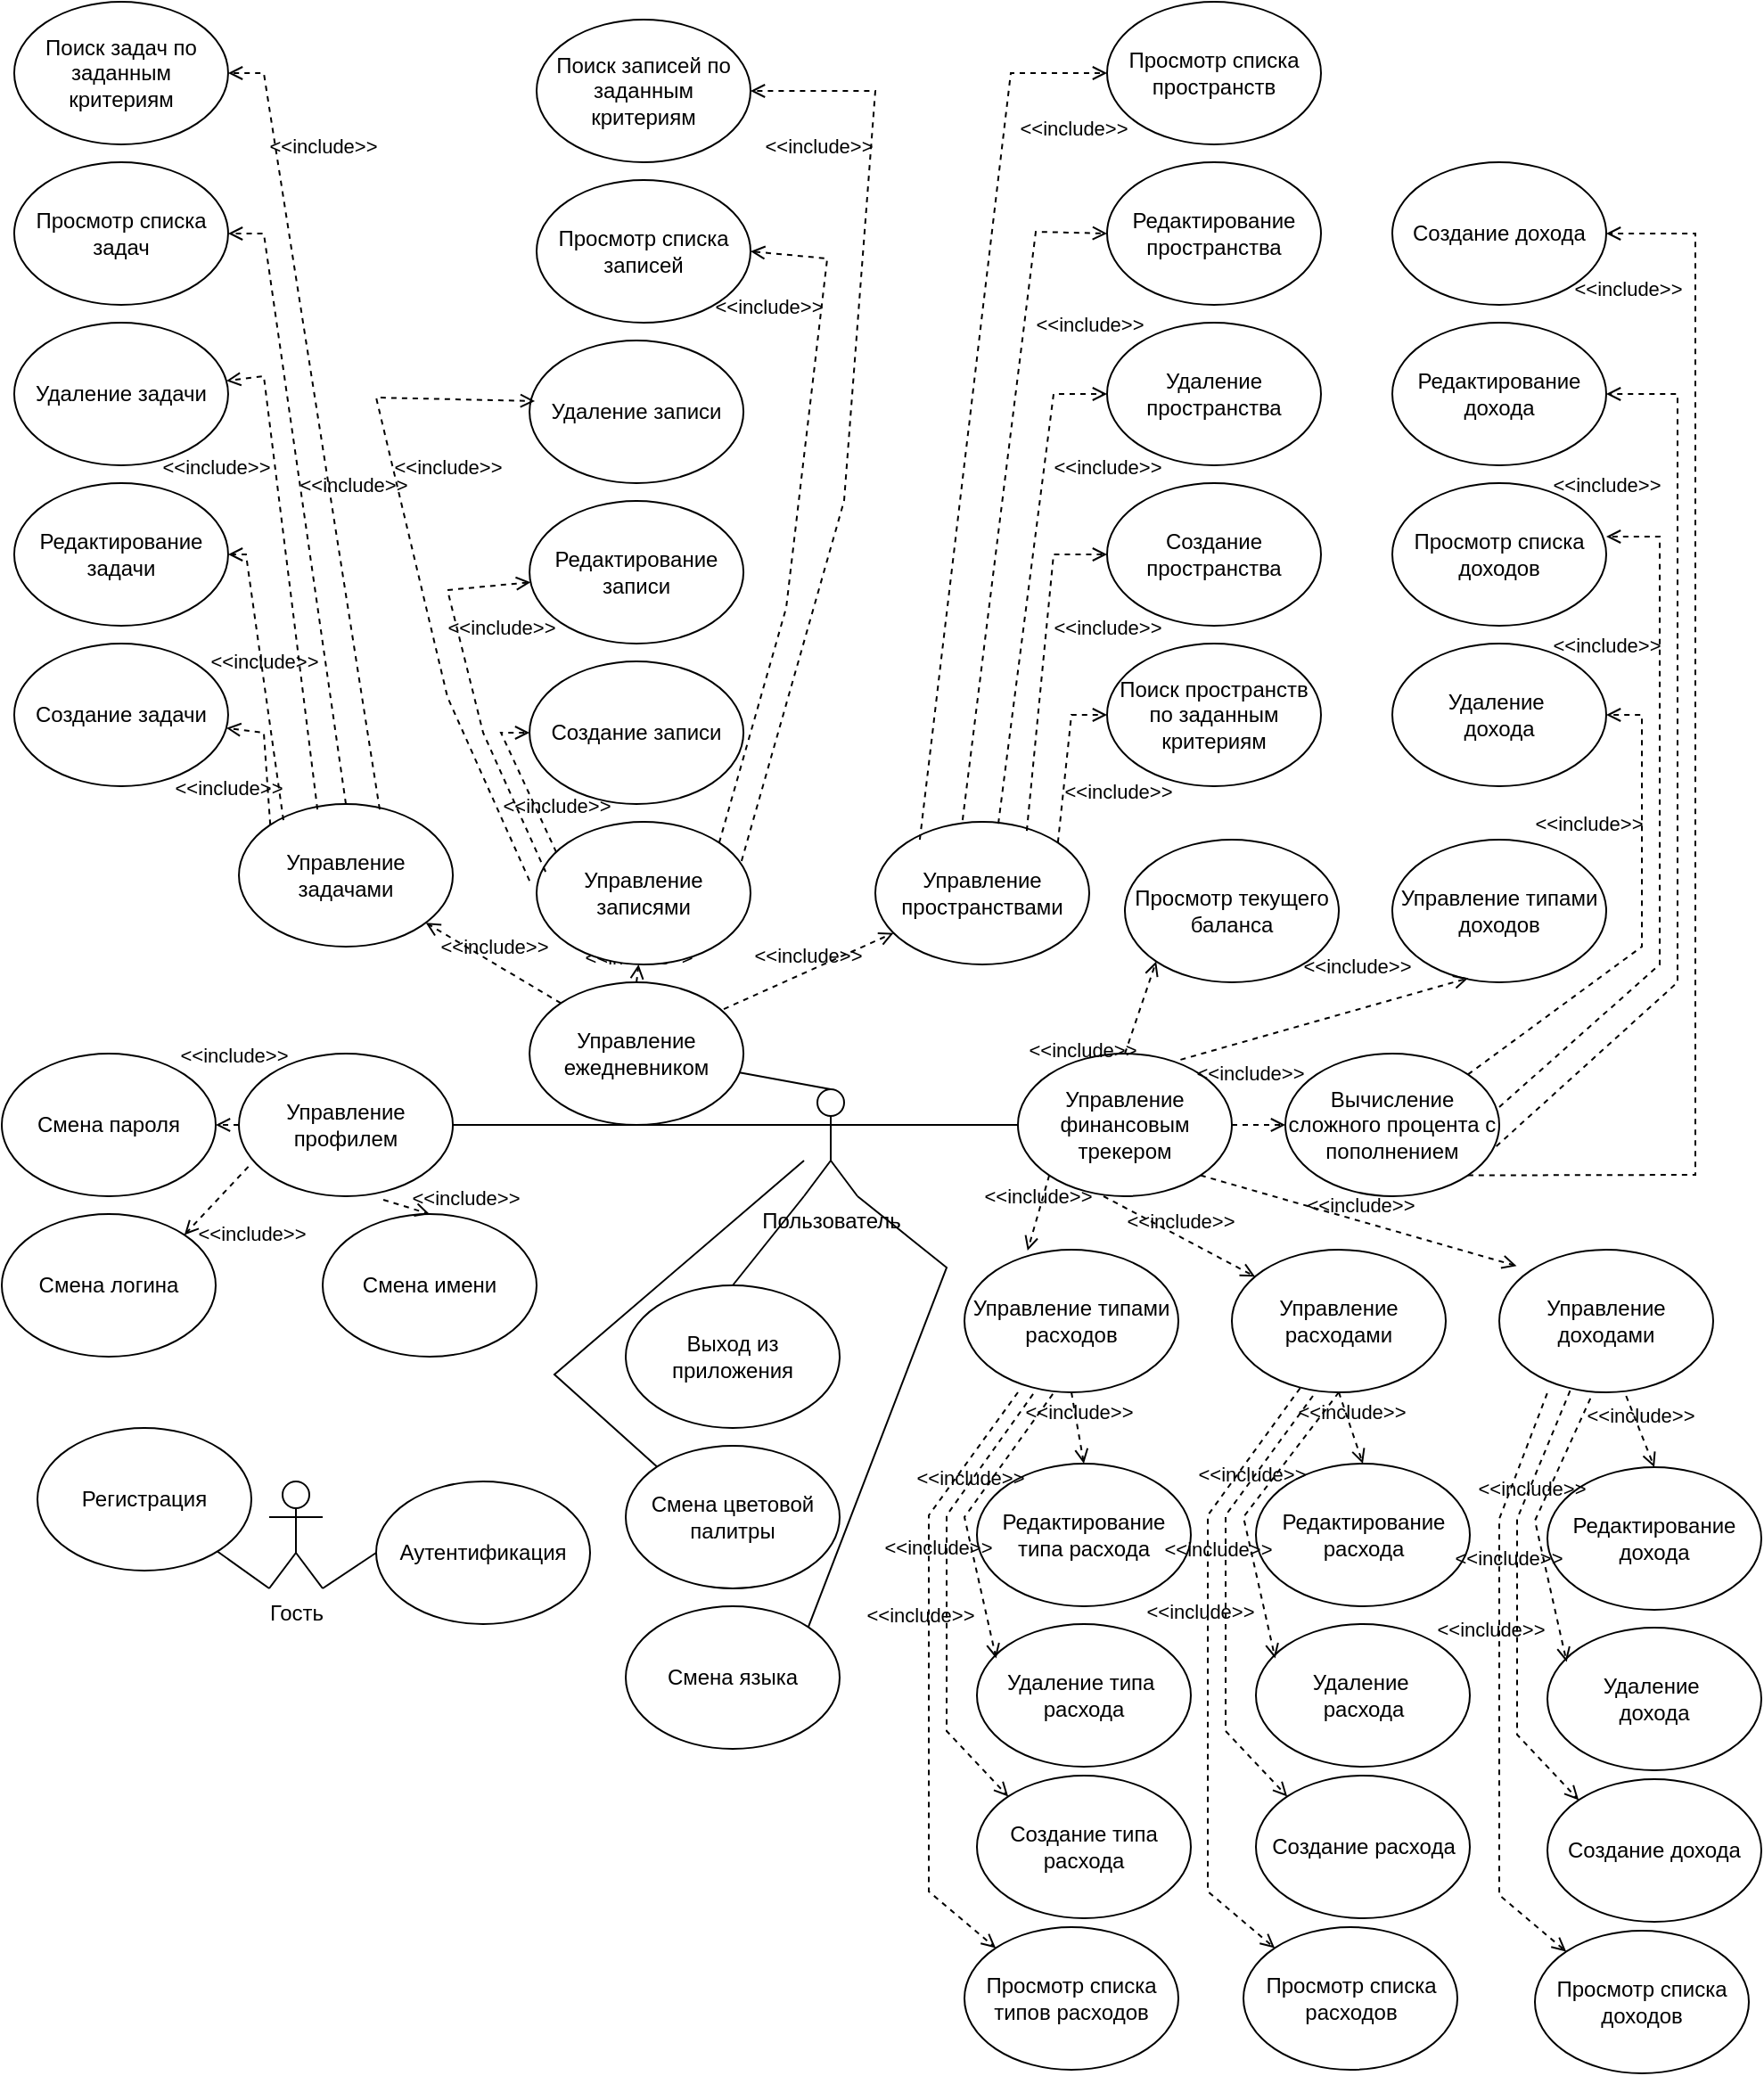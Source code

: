 <mxfile version="24.2.7" type="device">
  <diagram name="Страница — 1" id="C3ocng0XXql7ZPbnZEg3">
    <mxGraphModel dx="2586" dy="2118" grid="1" gridSize="10" guides="1" tooltips="1" connect="1" arrows="1" fold="1" page="1" pageScale="1" pageWidth="827" pageHeight="1169" math="0" shadow="0">
      <root>
        <mxCell id="0" />
        <mxCell id="1" parent="0" />
        <mxCell id="pg2_7ebm1C0G22UTHCx4-1" value="Пользователь" style="shape=umlActor;verticalLabelPosition=bottom;verticalAlign=top;html=1;outlineConnect=0;" parent="1" vertex="1">
          <mxGeometry x="400" y="270" width="30" height="60" as="geometry" />
        </mxCell>
        <mxCell id="pg2_7ebm1C0G22UTHCx4-6" value="Управление профилем" style="ellipse;whiteSpace=wrap;html=1;" parent="1" vertex="1">
          <mxGeometry x="83.02" y="250" width="120" height="80" as="geometry" />
        </mxCell>
        <mxCell id="pg2_7ebm1C0G22UTHCx4-8" value="" style="endArrow=none;html=1;rounded=0;exitX=0;exitY=0.333;exitDx=0;exitDy=0;exitPerimeter=0;entryX=1;entryY=0.5;entryDx=0;entryDy=0;" parent="1" source="pg2_7ebm1C0G22UTHCx4-1" target="pg2_7ebm1C0G22UTHCx4-6" edge="1">
          <mxGeometry width="50" height="50" relative="1" as="geometry">
            <mxPoint x="390" y="320" as="sourcePoint" />
            <mxPoint x="440" y="270" as="targetPoint" />
          </mxGeometry>
        </mxCell>
        <mxCell id="pg2_7ebm1C0G22UTHCx4-9" value="Смена пароля" style="ellipse;whiteSpace=wrap;html=1;" parent="1" vertex="1">
          <mxGeometry x="-50.0" y="250" width="120" height="80" as="geometry" />
        </mxCell>
        <mxCell id="pg2_7ebm1C0G22UTHCx4-10" value="Смена логина" style="ellipse;whiteSpace=wrap;html=1;" parent="1" vertex="1">
          <mxGeometry x="-50" y="340" width="120" height="80" as="geometry" />
        </mxCell>
        <mxCell id="pg2_7ebm1C0G22UTHCx4-13" value="Смена цветовой палитры" style="ellipse;whiteSpace=wrap;html=1;" parent="1" vertex="1">
          <mxGeometry x="300" y="470" width="120" height="80" as="geometry" />
        </mxCell>
        <mxCell id="pg2_7ebm1C0G22UTHCx4-15" value="Смена языка" style="ellipse;whiteSpace=wrap;html=1;" parent="1" vertex="1">
          <mxGeometry x="300" y="560" width="120" height="80" as="geometry" />
        </mxCell>
        <mxCell id="pg2_7ebm1C0G22UTHCx4-17" value="Выход из приложения" style="ellipse;whiteSpace=wrap;html=1;" parent="1" vertex="1">
          <mxGeometry x="300" y="380" width="120" height="80" as="geometry" />
        </mxCell>
        <mxCell id="pg2_7ebm1C0G22UTHCx4-20" value="Управление ежедневником" style="ellipse;whiteSpace=wrap;html=1;" parent="1" vertex="1">
          <mxGeometry x="246.04" y="210" width="120" height="80" as="geometry" />
        </mxCell>
        <mxCell id="pg2_7ebm1C0G22UTHCx4-21" value="" style="endArrow=none;html=1;rounded=0;exitX=0.5;exitY=0;exitDx=0;exitDy=0;exitPerimeter=0;" parent="1" source="pg2_7ebm1C0G22UTHCx4-1" target="pg2_7ebm1C0G22UTHCx4-20" edge="1">
          <mxGeometry width="50" height="50" relative="1" as="geometry">
            <mxPoint x="390" y="220" as="sourcePoint" />
            <mxPoint x="440" y="170" as="targetPoint" />
          </mxGeometry>
        </mxCell>
        <mxCell id="pg2_7ebm1C0G22UTHCx4-22" value="&amp;lt;&amp;lt;include&amp;gt;&amp;gt;" style="html=1;verticalAlign=bottom;labelBackgroundColor=none;endArrow=open;endFill=0;dashed=1;rounded=0;exitX=0;exitY=0;exitDx=0;exitDy=0;" parent="1" source="pg2_7ebm1C0G22UTHCx4-20" target="pg2_7ebm1C0G22UTHCx4-23" edge="1">
          <mxGeometry x="0.003" width="160" relative="1" as="geometry">
            <mxPoint x="355" y="162" as="sourcePoint" />
            <mxPoint x="257" y="100" as="targetPoint" />
            <mxPoint as="offset" />
          </mxGeometry>
        </mxCell>
        <mxCell id="pg2_7ebm1C0G22UTHCx4-23" value="Управление задачами" style="ellipse;whiteSpace=wrap;html=1;" parent="1" vertex="1">
          <mxGeometry x="83.02" y="110" width="120" height="80" as="geometry" />
        </mxCell>
        <mxCell id="pg2_7ebm1C0G22UTHCx4-24" value="&amp;lt;&amp;lt;include&amp;gt;&amp;gt;" style="html=1;verticalAlign=bottom;labelBackgroundColor=none;endArrow=open;endFill=0;dashed=1;rounded=0;exitX=0.5;exitY=0;exitDx=0;exitDy=0;" parent="1" source="pg2_7ebm1C0G22UTHCx4-20" target="pg2_7ebm1C0G22UTHCx4-25" edge="1">
          <mxGeometry x="0.003" width="160" relative="1" as="geometry">
            <mxPoint x="526" y="142" as="sourcePoint" />
            <mxPoint x="410" y="80" as="targetPoint" />
            <mxPoint as="offset" />
          </mxGeometry>
        </mxCell>
        <mxCell id="pg2_7ebm1C0G22UTHCx4-25" value="Управление записями" style="ellipse;whiteSpace=wrap;html=1;" parent="1" vertex="1">
          <mxGeometry x="250" y="120" width="120" height="80" as="geometry" />
        </mxCell>
        <mxCell id="pg2_7ebm1C0G22UTHCx4-26" value="&amp;lt;&amp;lt;include&amp;gt;&amp;gt;" style="html=1;verticalAlign=bottom;labelBackgroundColor=none;endArrow=open;endFill=0;dashed=1;rounded=0;exitX=0.908;exitY=0.188;exitDx=0;exitDy=0;exitPerimeter=0;" parent="1" source="pg2_7ebm1C0G22UTHCx4-20" target="pg2_7ebm1C0G22UTHCx4-27" edge="1">
          <mxGeometry x="-0.006" width="160" relative="1" as="geometry">
            <mxPoint x="475" y="162" as="sourcePoint" />
            <mxPoint x="566.04" y="80" as="targetPoint" />
            <mxPoint as="offset" />
          </mxGeometry>
        </mxCell>
        <mxCell id="pg2_7ebm1C0G22UTHCx4-27" value="Управление пространствами" style="ellipse;whiteSpace=wrap;html=1;" parent="1" vertex="1">
          <mxGeometry x="440" y="120" width="120" height="80" as="geometry" />
        </mxCell>
        <mxCell id="pg2_7ebm1C0G22UTHCx4-28" value="&amp;lt;&amp;lt;include&amp;gt;&amp;gt;" style="html=1;verticalAlign=bottom;labelBackgroundColor=none;endArrow=open;endFill=0;dashed=1;rounded=0;exitX=0;exitY=0;exitDx=0;exitDy=0;" parent="1" source="pg2_7ebm1C0G22UTHCx4-23" target="pg2_7ebm1C0G22UTHCx4-29" edge="1">
          <mxGeometry x="-0.635" y="23" width="160" relative="1" as="geometry">
            <mxPoint x="152.98" y="92" as="sourcePoint" />
            <mxPoint x="36.98" y="30" as="targetPoint" />
            <mxPoint as="offset" />
            <Array as="points">
              <mxPoint x="96.98" y="70" />
            </Array>
          </mxGeometry>
        </mxCell>
        <mxCell id="pg2_7ebm1C0G22UTHCx4-29" value="Создание задачи" style="ellipse;whiteSpace=wrap;html=1;" parent="1" vertex="1">
          <mxGeometry x="-43.02" y="20" width="120" height="80" as="geometry" />
        </mxCell>
        <mxCell id="pg2_7ebm1C0G22UTHCx4-30" value="&amp;lt;&amp;lt;include&amp;gt;&amp;gt;" style="html=1;verticalAlign=bottom;labelBackgroundColor=none;endArrow=open;endFill=0;dashed=1;rounded=0;exitX=0.208;exitY=0.113;exitDx=0;exitDy=0;exitPerimeter=0;" parent="1" source="pg2_7ebm1C0G22UTHCx4-23" target="pg2_7ebm1C0G22UTHCx4-31" edge="1">
          <mxGeometry x="0.003" width="160" relative="1" as="geometry">
            <mxPoint x="236.98" y="6" as="sourcePoint" />
            <mxPoint x="136.98" y="-30" as="targetPoint" />
            <mxPoint as="offset" />
            <Array as="points">
              <mxPoint x="86.98" y="-30" />
            </Array>
          </mxGeometry>
        </mxCell>
        <mxCell id="pg2_7ebm1C0G22UTHCx4-31" value="Редактирование задачи" style="ellipse;whiteSpace=wrap;html=1;" parent="1" vertex="1">
          <mxGeometry x="-43.02" y="-70" width="120" height="80" as="geometry" />
        </mxCell>
        <mxCell id="pg2_7ebm1C0G22UTHCx4-32" value="&amp;lt;&amp;lt;include&amp;gt;&amp;gt;" style="html=1;verticalAlign=bottom;labelBackgroundColor=none;endArrow=open;endFill=0;dashed=1;rounded=0;exitX=0.367;exitY=0.038;exitDx=0;exitDy=0;exitPerimeter=0;" parent="1" source="pg2_7ebm1C0G22UTHCx4-23" target="pg2_7ebm1C0G22UTHCx4-33" edge="1">
          <mxGeometry x="0.418" y="34" width="160" relative="1" as="geometry">
            <mxPoint x="370.98" y="-44" as="sourcePoint" />
            <mxPoint x="270.98" y="-80" as="targetPoint" />
            <mxPoint as="offset" />
            <Array as="points">
              <mxPoint x="96.98" y="-130" />
            </Array>
          </mxGeometry>
        </mxCell>
        <mxCell id="pg2_7ebm1C0G22UTHCx4-33" value="Удаление задачи" style="ellipse;whiteSpace=wrap;html=1;" parent="1" vertex="1">
          <mxGeometry x="-43.02" y="-160" width="120" height="80" as="geometry" />
        </mxCell>
        <mxCell id="pg2_7ebm1C0G22UTHCx4-34" value="&amp;lt;&amp;lt;include&amp;gt;&amp;gt;" style="html=1;verticalAlign=bottom;labelBackgroundColor=none;endArrow=open;endFill=0;dashed=1;rounded=0;exitX=0.5;exitY=0;exitDx=0;exitDy=0;" parent="1" source="pg2_7ebm1C0G22UTHCx4-23" target="pg2_7ebm1C0G22UTHCx4-35" edge="1">
          <mxGeometry x="-0.021" y="-28" width="160" relative="1" as="geometry">
            <mxPoint x="336.98" y="-54" as="sourcePoint" />
            <mxPoint x="236.98" y="-90" as="targetPoint" />
            <mxPoint as="offset" />
            <Array as="points">
              <mxPoint x="96.98" y="-210" />
            </Array>
          </mxGeometry>
        </mxCell>
        <mxCell id="pg2_7ebm1C0G22UTHCx4-35" value="Просмотр списка задач" style="ellipse;whiteSpace=wrap;html=1;" parent="1" vertex="1">
          <mxGeometry x="-43.02" y="-250" width="120" height="80" as="geometry" />
        </mxCell>
        <mxCell id="pg2_7ebm1C0G22UTHCx4-36" value="&amp;lt;&amp;lt;include&amp;gt;&amp;gt;" style="html=1;verticalAlign=bottom;labelBackgroundColor=none;endArrow=open;endFill=0;dashed=1;rounded=0;exitX=0.658;exitY=0.038;exitDx=0;exitDy=0;exitPerimeter=0;" parent="1" source="pg2_7ebm1C0G22UTHCx4-23" target="pg2_7ebm1C0G22UTHCx4-37" edge="1">
          <mxGeometry x="0.66" y="-25" width="160" relative="1" as="geometry">
            <mxPoint x="230.02" y="37.52" as="sourcePoint" />
            <mxPoint x="246.98" y="-147.52" as="targetPoint" />
            <mxPoint as="offset" />
            <Array as="points">
              <mxPoint x="96.98" y="-300" />
            </Array>
          </mxGeometry>
        </mxCell>
        <mxCell id="pg2_7ebm1C0G22UTHCx4-37" value="Поиск задач по заданным критериям" style="ellipse;whiteSpace=wrap;html=1;" parent="1" vertex="1">
          <mxGeometry x="-43.02" y="-340" width="120" height="80" as="geometry" />
        </mxCell>
        <mxCell id="pg2_7ebm1C0G22UTHCx4-39" value="Создание записи" style="ellipse;whiteSpace=wrap;html=1;" parent="1" vertex="1">
          <mxGeometry x="246.04" y="30" width="120" height="80" as="geometry" />
        </mxCell>
        <mxCell id="pg2_7ebm1C0G22UTHCx4-44" value="Удаление записи" style="ellipse;whiteSpace=wrap;html=1;" parent="1" vertex="1">
          <mxGeometry x="246.04" y="-150" width="120" height="80" as="geometry" />
        </mxCell>
        <mxCell id="pg2_7ebm1C0G22UTHCx4-46" value="Редактирование записи" style="ellipse;whiteSpace=wrap;html=1;" parent="1" vertex="1">
          <mxGeometry x="246.04" y="-60" width="120" height="80" as="geometry" />
        </mxCell>
        <mxCell id="pg2_7ebm1C0G22UTHCx4-48" value="Просмотр списка записей" style="ellipse;whiteSpace=wrap;html=1;" parent="1" vertex="1">
          <mxGeometry x="250" y="-240" width="120" height="80" as="geometry" />
        </mxCell>
        <mxCell id="pg2_7ebm1C0G22UTHCx4-54" value="Создание пространства" style="ellipse;whiteSpace=wrap;html=1;" parent="1" vertex="1">
          <mxGeometry x="570" y="-70" width="120" height="80" as="geometry" />
        </mxCell>
        <mxCell id="pg2_7ebm1C0G22UTHCx4-56" value="Удаление пространства" style="ellipse;whiteSpace=wrap;html=1;" parent="1" vertex="1">
          <mxGeometry x="570" y="-160" width="120" height="80" as="geometry" />
        </mxCell>
        <mxCell id="pg2_7ebm1C0G22UTHCx4-58" value="Редактирование пространства" style="ellipse;whiteSpace=wrap;html=1;" parent="1" vertex="1">
          <mxGeometry x="570" y="-250" width="120" height="80" as="geometry" />
        </mxCell>
        <mxCell id="pg2_7ebm1C0G22UTHCx4-60" value="Просмотр списка пространств" style="ellipse;whiteSpace=wrap;html=1;" parent="1" vertex="1">
          <mxGeometry x="570" y="-340" width="120" height="80" as="geometry" />
        </mxCell>
        <mxCell id="pg2_7ebm1C0G22UTHCx4-62" value="Поиск пространств по заданным критериям" style="ellipse;whiteSpace=wrap;html=1;" parent="1" vertex="1">
          <mxGeometry x="570" y="20" width="120" height="80" as="geometry" />
        </mxCell>
        <mxCell id="pg2_7ebm1C0G22UTHCx4-64" value="Поиск записей по заданным критериям" style="ellipse;whiteSpace=wrap;html=1;" parent="1" vertex="1">
          <mxGeometry x="250" y="-330" width="120" height="80" as="geometry" />
        </mxCell>
        <mxCell id="pg2_7ebm1C0G22UTHCx4-65" value="Управление финансовым трекером" style="ellipse;whiteSpace=wrap;html=1;" parent="1" vertex="1">
          <mxGeometry x="520" y="250" width="120" height="80" as="geometry" />
        </mxCell>
        <mxCell id="pg2_7ebm1C0G22UTHCx4-66" value="" style="endArrow=none;html=1;rounded=0;entryX=1;entryY=0.333;entryDx=0;entryDy=0;entryPerimeter=0;exitX=0;exitY=0.5;exitDx=0;exitDy=0;" parent="1" source="pg2_7ebm1C0G22UTHCx4-65" target="pg2_7ebm1C0G22UTHCx4-1" edge="1">
          <mxGeometry width="50" height="50" relative="1" as="geometry">
            <mxPoint x="520" y="280" as="sourcePoint" />
            <mxPoint x="450" y="290" as="targetPoint" />
          </mxGeometry>
        </mxCell>
        <mxCell id="pg2_7ebm1C0G22UTHCx4-71" value="Создание дохода" style="ellipse;whiteSpace=wrap;html=1;" parent="1" vertex="1">
          <mxGeometry x="730" y="-250" width="120" height="80" as="geometry" />
        </mxCell>
        <mxCell id="pg2_7ebm1C0G22UTHCx4-73" value="Удаление&amp;nbsp;&lt;div&gt;дохода&lt;/div&gt;" style="ellipse;whiteSpace=wrap;html=1;" parent="1" vertex="1">
          <mxGeometry x="730" y="20" width="120" height="80" as="geometry" />
        </mxCell>
        <mxCell id="pg2_7ebm1C0G22UTHCx4-75" value="Редактирование дохода" style="ellipse;whiteSpace=wrap;html=1;" parent="1" vertex="1">
          <mxGeometry x="730" y="-160" width="120" height="80" as="geometry" />
        </mxCell>
        <mxCell id="pg2_7ebm1C0G22UTHCx4-77" value="Просмотр списка доходов" style="ellipse;whiteSpace=wrap;html=1;" parent="1" vertex="1">
          <mxGeometry x="730" y="-70" width="120" height="80" as="geometry" />
        </mxCell>
        <mxCell id="_qJWkEBzdXzlcvWCyu-u-1" value="Гость" style="shape=umlActor;verticalLabelPosition=bottom;verticalAlign=top;html=1;outlineConnect=0;" parent="1" vertex="1">
          <mxGeometry x="100" y="490" width="30" height="60" as="geometry" />
        </mxCell>
        <mxCell id="_qJWkEBzdXzlcvWCyu-u-2" value="" style="endArrow=none;html=1;rounded=0;exitX=0;exitY=1;exitDx=0;exitDy=0;exitPerimeter=0;" parent="1" source="_qJWkEBzdXzlcvWCyu-u-1" target="_qJWkEBzdXzlcvWCyu-u-5" edge="1">
          <mxGeometry width="50" height="50" relative="1" as="geometry">
            <mxPoint x="537.96" y="660" as="sourcePoint" />
            <mxPoint x="582.96" y="640" as="targetPoint" />
          </mxGeometry>
        </mxCell>
        <mxCell id="_qJWkEBzdXzlcvWCyu-u-3" value="Аутентификация" style="ellipse;whiteSpace=wrap;html=1;" parent="1" vertex="1">
          <mxGeometry x="160" y="490" width="120" height="80" as="geometry" />
        </mxCell>
        <mxCell id="_qJWkEBzdXzlcvWCyu-u-4" value="" style="endArrow=none;html=1;rounded=0;exitX=1;exitY=1;exitDx=0;exitDy=0;exitPerimeter=0;entryX=0;entryY=0.5;entryDx=0;entryDy=0;" parent="1" source="_qJWkEBzdXzlcvWCyu-u-1" target="_qJWkEBzdXzlcvWCyu-u-3" edge="1">
          <mxGeometry width="50" height="50" relative="1" as="geometry">
            <mxPoint x="557.96" y="670" as="sourcePoint" />
            <mxPoint x="522.96" y="710" as="targetPoint" />
          </mxGeometry>
        </mxCell>
        <mxCell id="_qJWkEBzdXzlcvWCyu-u-5" value="Регистрация" style="ellipse;whiteSpace=wrap;html=1;" parent="1" vertex="1">
          <mxGeometry x="-30" y="460" width="120" height="80" as="geometry" />
        </mxCell>
        <mxCell id="j5gEIoVvXTDwA1QoyBo_-6" value="Смена имени" style="ellipse;whiteSpace=wrap;html=1;" parent="1" vertex="1">
          <mxGeometry x="130" y="340" width="120" height="80" as="geometry" />
        </mxCell>
        <mxCell id="-_-PBk_G3EPlOZBpEFKc-3" value="Управление доходами" style="ellipse;whiteSpace=wrap;html=1;" vertex="1" parent="1">
          <mxGeometry x="790" y="360" width="120" height="80" as="geometry" />
        </mxCell>
        <mxCell id="-_-PBk_G3EPlOZBpEFKc-4" value="Управление расходами" style="ellipse;whiteSpace=wrap;html=1;" vertex="1" parent="1">
          <mxGeometry x="640" y="360" width="120" height="80" as="geometry" />
        </mxCell>
        <mxCell id="-_-PBk_G3EPlOZBpEFKc-9" value="&amp;lt;&amp;lt;include&amp;gt;&amp;gt;" style="html=1;verticalAlign=bottom;labelBackgroundColor=none;endArrow=open;endFill=0;dashed=1;rounded=0;exitX=0.4;exitY=1;exitDx=0;exitDy=0;exitPerimeter=0;" edge="1" parent="1" source="pg2_7ebm1C0G22UTHCx4-65" target="-_-PBk_G3EPlOZBpEFKc-4">
          <mxGeometry x="0.008" width="160" relative="1" as="geometry">
            <mxPoint x="644" y="210" as="sourcePoint" />
            <mxPoint x="620" y="258" as="targetPoint" />
            <mxPoint as="offset" />
          </mxGeometry>
        </mxCell>
        <mxCell id="-_-PBk_G3EPlOZBpEFKc-10" value="Просмотр текущего баланса" style="ellipse;whiteSpace=wrap;html=1;" vertex="1" parent="1">
          <mxGeometry x="580" y="130" width="120" height="80" as="geometry" />
        </mxCell>
        <mxCell id="-_-PBk_G3EPlOZBpEFKc-11" value="&amp;lt;&amp;lt;include&amp;gt;&amp;gt;" style="html=1;verticalAlign=bottom;labelBackgroundColor=none;endArrow=open;endFill=0;dashed=1;rounded=0;exitX=0.5;exitY=0;exitDx=0;exitDy=0;entryX=0;entryY=1;entryDx=0;entryDy=0;" edge="1" parent="1" source="pg2_7ebm1C0G22UTHCx4-65" target="-_-PBk_G3EPlOZBpEFKc-10">
          <mxGeometry x="-1" y="20" width="160" relative="1" as="geometry">
            <mxPoint x="811.96" y="427.04" as="sourcePoint" />
            <mxPoint x="867.04" y="385" as="targetPoint" />
            <mxPoint x="-5" y="13" as="offset" />
          </mxGeometry>
        </mxCell>
        <mxCell id="-_-PBk_G3EPlOZBpEFKc-12" value="Вычисление сложного процента с пополнением" style="ellipse;whiteSpace=wrap;html=1;" vertex="1" parent="1">
          <mxGeometry x="670" y="250" width="120" height="80" as="geometry" />
        </mxCell>
        <mxCell id="-_-PBk_G3EPlOZBpEFKc-13" value="&amp;lt;&amp;lt;include&amp;gt;&amp;gt;" style="html=1;verticalAlign=bottom;labelBackgroundColor=none;endArrow=open;endFill=0;dashed=1;rounded=0;exitX=1;exitY=0.5;exitDx=0;exitDy=0;" edge="1" parent="1" source="pg2_7ebm1C0G22UTHCx4-65" target="-_-PBk_G3EPlOZBpEFKc-12">
          <mxGeometry x="-0.333" y="20" width="160" relative="1" as="geometry">
            <mxPoint x="822.04" y="462" as="sourcePoint" />
            <mxPoint x="925" y="328" as="targetPoint" />
            <mxPoint as="offset" />
          </mxGeometry>
        </mxCell>
        <mxCell id="-_-PBk_G3EPlOZBpEFKc-14" value="Управление типами доходов" style="ellipse;whiteSpace=wrap;html=1;" vertex="1" parent="1">
          <mxGeometry x="730" y="130" width="120" height="80" as="geometry" />
        </mxCell>
        <mxCell id="-_-PBk_G3EPlOZBpEFKc-15" value="Управление типами расходов" style="ellipse;whiteSpace=wrap;html=1;" vertex="1" parent="1">
          <mxGeometry x="490" y="360" width="120" height="80" as="geometry" />
        </mxCell>
        <mxCell id="-_-PBk_G3EPlOZBpEFKc-22" value="Создание типа расх&lt;span style=&quot;background-color: initial;&quot;&gt;ода&lt;/span&gt;" style="ellipse;whiteSpace=wrap;html=1;" vertex="1" parent="1">
          <mxGeometry x="497" y="655" width="120" height="80" as="geometry" />
        </mxCell>
        <mxCell id="-_-PBk_G3EPlOZBpEFKc-23" value="Удаление типа&amp;nbsp;&lt;div&gt;расхода&lt;/div&gt;" style="ellipse;whiteSpace=wrap;html=1;" vertex="1" parent="1">
          <mxGeometry x="497" y="570" width="120" height="80" as="geometry" />
        </mxCell>
        <mxCell id="-_-PBk_G3EPlOZBpEFKc-24" value="Редактирование типа расхода" style="ellipse;whiteSpace=wrap;html=1;" vertex="1" parent="1">
          <mxGeometry x="497" y="480" width="120" height="80" as="geometry" />
        </mxCell>
        <mxCell id="-_-PBk_G3EPlOZBpEFKc-25" value="Просмотр списка типов расходов" style="ellipse;whiteSpace=wrap;html=1;" vertex="1" parent="1">
          <mxGeometry x="490" y="740" width="120" height="80" as="geometry" />
        </mxCell>
        <mxCell id="-_-PBk_G3EPlOZBpEFKc-26" value="&amp;lt;&amp;lt;include&amp;gt;&amp;gt;" style="html=1;verticalAlign=bottom;labelBackgroundColor=none;endArrow=open;endFill=0;dashed=1;rounded=0;exitX=0.5;exitY=1;exitDx=0;exitDy=0;entryX=0.5;entryY=0;entryDx=0;entryDy=0;" edge="1" parent="1" source="-_-PBk_G3EPlOZBpEFKc-15" target="-_-PBk_G3EPlOZBpEFKc-24">
          <mxGeometry x="0.019" width="160" relative="1" as="geometry">
            <mxPoint x="360" y="570" as="sourcePoint" />
            <mxPoint x="474" y="664" as="targetPoint" />
            <mxPoint as="offset" />
          </mxGeometry>
        </mxCell>
        <mxCell id="-_-PBk_G3EPlOZBpEFKc-27" value="&amp;lt;&amp;lt;include&amp;gt;&amp;gt;" style="html=1;verticalAlign=bottom;labelBackgroundColor=none;endArrow=open;endFill=0;dashed=1;rounded=0;exitX=0.413;exitY=1.012;exitDx=0;exitDy=0;exitPerimeter=0;entryX=0.09;entryY=0.24;entryDx=0;entryDy=0;entryPerimeter=0;" edge="1" parent="1" source="-_-PBk_G3EPlOZBpEFKc-15" target="-_-PBk_G3EPlOZBpEFKc-23">
          <mxGeometry x="-0.129" y="-5" width="160" relative="1" as="geometry">
            <mxPoint x="457" y="490" as="sourcePoint" />
            <mxPoint x="482" y="620" as="targetPoint" />
            <mxPoint as="offset" />
            <Array as="points">
              <mxPoint x="490" y="510" />
            </Array>
          </mxGeometry>
        </mxCell>
        <mxCell id="-_-PBk_G3EPlOZBpEFKc-29" value="&amp;lt;&amp;lt;include&amp;gt;&amp;gt;" style="html=1;verticalAlign=bottom;labelBackgroundColor=none;endArrow=open;endFill=0;dashed=1;rounded=0;exitX=0.321;exitY=1.012;exitDx=0;exitDy=0;exitPerimeter=0;entryX=0;entryY=0;entryDx=0;entryDy=0;" edge="1" parent="1" source="-_-PBk_G3EPlOZBpEFKc-15" target="-_-PBk_G3EPlOZBpEFKc-22">
          <mxGeometry x="-0.129" y="-5" width="160" relative="1" as="geometry">
            <mxPoint x="520" y="450" as="sourcePoint" />
            <mxPoint x="490" y="660" as="targetPoint" />
            <mxPoint as="offset" />
            <Array as="points">
              <mxPoint x="480" y="509" />
              <mxPoint x="480" y="630" />
            </Array>
          </mxGeometry>
        </mxCell>
        <mxCell id="-_-PBk_G3EPlOZBpEFKc-30" value="&amp;lt;&amp;lt;include&amp;gt;&amp;gt;" style="html=1;verticalAlign=bottom;labelBackgroundColor=none;endArrow=open;endFill=0;dashed=1;rounded=0;exitX=0.413;exitY=1.012;exitDx=0;exitDy=0;exitPerimeter=0;entryX=0;entryY=0;entryDx=0;entryDy=0;" edge="1" parent="1" target="-_-PBk_G3EPlOZBpEFKc-25">
          <mxGeometry x="-0.129" y="-5" width="160" relative="1" as="geometry">
            <mxPoint x="520" y="440" as="sourcePoint" />
            <mxPoint x="470" y="740" as="targetPoint" />
            <mxPoint as="offset" />
            <Array as="points">
              <mxPoint x="470" y="509" />
              <mxPoint x="470" y="720" />
            </Array>
          </mxGeometry>
        </mxCell>
        <mxCell id="-_-PBk_G3EPlOZBpEFKc-32" value="&amp;lt;&amp;lt;include&amp;gt;&amp;gt;" style="html=1;verticalAlign=bottom;labelBackgroundColor=none;endArrow=open;endFill=0;dashed=1;rounded=0;exitX=0.092;exitY=0.213;exitDx=0;exitDy=0;exitPerimeter=0;entryX=0;entryY=0.5;entryDx=0;entryDy=0;" edge="1" parent="1" source="pg2_7ebm1C0G22UTHCx4-25" target="pg2_7ebm1C0G22UTHCx4-39">
          <mxGeometry x="-0.656" y="-7" width="160" relative="1" as="geometry">
            <mxPoint x="246.04" y="140" as="sourcePoint" />
            <mxPoint x="221.04" y="85" as="targetPoint" />
            <mxPoint as="offset" />
            <Array as="points">
              <mxPoint x="230" y="70" />
            </Array>
          </mxGeometry>
        </mxCell>
        <mxCell id="-_-PBk_G3EPlOZBpEFKc-33" value="&amp;lt;&amp;lt;include&amp;gt;&amp;gt;" style="html=1;verticalAlign=bottom;labelBackgroundColor=none;endArrow=open;endFill=0;dashed=1;rounded=0;exitX=0.042;exitY=0.35;exitDx=0;exitDy=0;exitPerimeter=0;" edge="1" parent="1" source="pg2_7ebm1C0G22UTHCx4-25" target="pg2_7ebm1C0G22UTHCx4-46">
          <mxGeometry x="0.225" y="-22" width="160" relative="1" as="geometry">
            <mxPoint x="241" y="123.5" as="sourcePoint" />
            <mxPoint x="226" y="56.5" as="targetPoint" />
            <mxPoint as="offset" />
            <Array as="points">
              <mxPoint x="220" y="70" />
              <mxPoint x="200" y="-10" />
            </Array>
          </mxGeometry>
        </mxCell>
        <mxCell id="-_-PBk_G3EPlOZBpEFKc-34" value="&amp;lt;&amp;lt;include&amp;gt;&amp;gt;" style="html=1;verticalAlign=bottom;labelBackgroundColor=none;endArrow=open;endFill=0;dashed=1;rounded=0;entryX=0.025;entryY=0.425;entryDx=0;entryDy=0;entryPerimeter=0;exitX=-0.033;exitY=0.413;exitDx=0;exitDy=0;exitPerimeter=0;" edge="1" parent="1" source="pg2_7ebm1C0G22UTHCx4-25" target="pg2_7ebm1C0G22UTHCx4-44">
          <mxGeometry x="0.226" y="-28" width="160" relative="1" as="geometry">
            <mxPoint x="180" y="-40" as="sourcePoint" />
            <mxPoint x="207" y="-122" as="targetPoint" />
            <mxPoint as="offset" />
            <Array as="points">
              <mxPoint x="200" y="50" />
              <mxPoint x="160" y="-118" />
            </Array>
          </mxGeometry>
        </mxCell>
        <mxCell id="-_-PBk_G3EPlOZBpEFKc-35" value="&amp;lt;&amp;lt;include&amp;gt;&amp;gt;" style="html=1;verticalAlign=bottom;labelBackgroundColor=none;endArrow=open;endFill=0;dashed=1;rounded=0;exitX=1;exitY=0;exitDx=0;exitDy=0;entryX=1;entryY=0.5;entryDx=0;entryDy=0;" edge="1" parent="1" source="pg2_7ebm1C0G22UTHCx4-25" target="pg2_7ebm1C0G22UTHCx4-48">
          <mxGeometry x="0.561" y="29" width="160" relative="1" as="geometry">
            <mxPoint x="350.0" y="130" as="sourcePoint" />
            <mxPoint x="373.04" y="-196" as="targetPoint" />
            <mxPoint as="offset" />
            <Array as="points">
              <mxPoint x="390" />
              <mxPoint x="413.04" y="-196" />
            </Array>
          </mxGeometry>
        </mxCell>
        <mxCell id="-_-PBk_G3EPlOZBpEFKc-36" value="&amp;lt;&amp;lt;include&amp;gt;&amp;gt;" style="html=1;verticalAlign=bottom;labelBackgroundColor=none;endArrow=open;endFill=0;dashed=1;rounded=0;exitX=0.958;exitY=0.275;exitDx=0;exitDy=0;exitPerimeter=0;entryX=1;entryY=0.5;entryDx=0;entryDy=0;" edge="1" parent="1" source="pg2_7ebm1C0G22UTHCx4-25" target="pg2_7ebm1C0G22UTHCx4-64">
          <mxGeometry x="0.561" y="29" width="160" relative="1" as="geometry">
            <mxPoint x="384.48" y="72" as="sourcePoint" />
            <mxPoint x="402" y="-260" as="targetPoint" />
            <mxPoint as="offset" />
            <Array as="points">
              <mxPoint x="422.48" y="-60" />
              <mxPoint x="440" y="-290" />
            </Array>
          </mxGeometry>
        </mxCell>
        <mxCell id="-_-PBk_G3EPlOZBpEFKc-37" value="&amp;lt;&amp;lt;include&amp;gt;&amp;gt;" style="html=1;verticalAlign=bottom;labelBackgroundColor=none;endArrow=open;endFill=0;dashed=1;rounded=0;exitX=1;exitY=0;exitDx=0;exitDy=0;entryX=0;entryY=0.5;entryDx=0;entryDy=0;" edge="1" parent="1" source="pg2_7ebm1C0G22UTHCx4-27" target="pg2_7ebm1C0G22UTHCx4-62">
          <mxGeometry x="-0.506" y="-31" width="160" relative="1" as="geometry">
            <mxPoint x="400" y="124" as="sourcePoint" />
            <mxPoint x="541" y="60" as="targetPoint" />
            <mxPoint as="offset" />
            <Array as="points">
              <mxPoint x="550" y="60" />
            </Array>
          </mxGeometry>
        </mxCell>
        <mxCell id="-_-PBk_G3EPlOZBpEFKc-38" value="&amp;lt;&amp;lt;include&amp;gt;&amp;gt;" style="html=1;verticalAlign=bottom;labelBackgroundColor=none;endArrow=open;endFill=0;dashed=1;rounded=0;exitX=0.708;exitY=0.063;exitDx=0;exitDy=0;entryX=0;entryY=0.5;entryDx=0;entryDy=0;exitPerimeter=0;" edge="1" parent="1" source="pg2_7ebm1C0G22UTHCx4-27" target="pg2_7ebm1C0G22UTHCx4-54">
          <mxGeometry x="0.172" y="-35" width="160" relative="1" as="geometry">
            <mxPoint x="526" y="120" as="sourcePoint" />
            <mxPoint x="544" y="48" as="targetPoint" />
            <mxPoint as="offset" />
            <Array as="points">
              <mxPoint x="540" y="-30" />
            </Array>
          </mxGeometry>
        </mxCell>
        <mxCell id="-_-PBk_G3EPlOZBpEFKc-39" value="&amp;lt;&amp;lt;include&amp;gt;&amp;gt;" style="html=1;verticalAlign=bottom;labelBackgroundColor=none;endArrow=open;endFill=0;dashed=1;rounded=0;exitX=0.575;exitY=0.013;exitDx=0;exitDy=0;entryX=0;entryY=0.5;entryDx=0;entryDy=0;exitPerimeter=0;" edge="1" parent="1" source="pg2_7ebm1C0G22UTHCx4-27" target="pg2_7ebm1C0G22UTHCx4-56">
          <mxGeometry x="0.445" y="-36" width="160" relative="1" as="geometry">
            <mxPoint x="500" y="85" as="sourcePoint" />
            <mxPoint x="545" y="-70" as="targetPoint" />
            <mxPoint as="offset" />
            <Array as="points">
              <mxPoint x="540" y="-120" />
            </Array>
          </mxGeometry>
        </mxCell>
        <mxCell id="-_-PBk_G3EPlOZBpEFKc-40" value="&amp;lt;&amp;lt;include&amp;gt;&amp;gt;" style="html=1;verticalAlign=bottom;labelBackgroundColor=none;endArrow=open;endFill=0;dashed=1;rounded=0;exitX=0.408;exitY=-0.012;exitDx=0;exitDy=0;entryX=0;entryY=0.5;entryDx=0;entryDy=0;exitPerimeter=0;" edge="1" parent="1" source="pg2_7ebm1C0G22UTHCx4-27" target="pg2_7ebm1C0G22UTHCx4-58">
          <mxGeometry x="0.48" y="-37" width="160" relative="1" as="geometry">
            <mxPoint x="499" y="30" as="sourcePoint" />
            <mxPoint x="560" y="-211" as="targetPoint" />
            <mxPoint as="offset" />
            <Array as="points">
              <mxPoint x="530" y="-211" />
            </Array>
          </mxGeometry>
        </mxCell>
        <mxCell id="-_-PBk_G3EPlOZBpEFKc-42" value="&amp;lt;&amp;lt;include&amp;gt;&amp;gt;" style="html=1;verticalAlign=bottom;labelBackgroundColor=none;endArrow=open;endFill=0;dashed=1;rounded=0;entryX=0;entryY=0.5;entryDx=0;entryDy=0;exitX=0.208;exitY=0.125;exitDx=0;exitDy=0;exitPerimeter=0;" edge="1" parent="1" source="pg2_7ebm1C0G22UTHCx4-27" target="pg2_7ebm1C0G22UTHCx4-60">
          <mxGeometry x="0.632" y="-38" width="160" relative="1" as="geometry">
            <mxPoint x="475" y="30" as="sourcePoint" />
            <mxPoint x="556" y="-299" as="targetPoint" />
            <mxPoint x="1" as="offset" />
            <Array as="points">
              <mxPoint x="516" y="-300" />
            </Array>
          </mxGeometry>
        </mxCell>
        <mxCell id="-_-PBk_G3EPlOZBpEFKc-43" value="" style="endArrow=none;html=1;rounded=0;exitX=0.5;exitY=0;exitDx=0;exitDy=0;entryX=0;entryY=1;entryDx=0;entryDy=0;entryPerimeter=0;" edge="1" parent="1" source="pg2_7ebm1C0G22UTHCx4-17" target="pg2_7ebm1C0G22UTHCx4-1">
          <mxGeometry width="50" height="50" relative="1" as="geometry">
            <mxPoint x="233" y="725" as="sourcePoint" />
            <mxPoint x="400" y="330" as="targetPoint" />
          </mxGeometry>
        </mxCell>
        <mxCell id="-_-PBk_G3EPlOZBpEFKc-44" value="" style="endArrow=none;html=1;rounded=0;exitX=0;exitY=0;exitDx=0;exitDy=0;" edge="1" parent="1" source="pg2_7ebm1C0G22UTHCx4-13">
          <mxGeometry width="50" height="50" relative="1" as="geometry">
            <mxPoint x="240" y="450" as="sourcePoint" />
            <mxPoint x="400" y="310" as="targetPoint" />
            <Array as="points">
              <mxPoint x="260" y="430" />
            </Array>
          </mxGeometry>
        </mxCell>
        <mxCell id="-_-PBk_G3EPlOZBpEFKc-45" value="" style="endArrow=none;html=1;rounded=0;exitX=1;exitY=0;exitDx=0;exitDy=0;entryX=1;entryY=1;entryDx=0;entryDy=0;entryPerimeter=0;" edge="1" parent="1" source="pg2_7ebm1C0G22UTHCx4-15" target="pg2_7ebm1C0G22UTHCx4-1">
          <mxGeometry width="50" height="50" relative="1" as="geometry">
            <mxPoint x="253" y="745" as="sourcePoint" />
            <mxPoint x="420" y="350" as="targetPoint" />
            <Array as="points">
              <mxPoint x="480" y="370" />
            </Array>
          </mxGeometry>
        </mxCell>
        <mxCell id="-_-PBk_G3EPlOZBpEFKc-47" value="&amp;lt;&amp;lt;include&amp;gt;&amp;gt;" style="html=1;verticalAlign=bottom;labelBackgroundColor=none;endArrow=open;endFill=0;dashed=1;rounded=0;exitX=0;exitY=0.5;exitDx=0;exitDy=0;entryX=1;entryY=0.5;entryDx=0;entryDy=0;" edge="1" parent="1" source="pg2_7ebm1C0G22UTHCx4-6" target="pg2_7ebm1C0G22UTHCx4-9">
          <mxGeometry x="-0.536" y="-30" width="160" relative="1" as="geometry">
            <mxPoint x="84.04" y="210" as="sourcePoint" />
            <mxPoint x="-342.96" y="200" as="targetPoint" />
            <mxPoint as="offset" />
          </mxGeometry>
        </mxCell>
        <mxCell id="-_-PBk_G3EPlOZBpEFKc-48" value="&amp;lt;&amp;lt;include&amp;gt;&amp;gt;" style="html=1;verticalAlign=bottom;labelBackgroundColor=none;endArrow=open;endFill=0;dashed=1;rounded=0;exitX=0.044;exitY=0.793;exitDx=0;exitDy=0;entryX=1;entryY=0;entryDx=0;entryDy=0;exitPerimeter=0;" edge="1" parent="1" source="pg2_7ebm1C0G22UTHCx4-6" target="pg2_7ebm1C0G22UTHCx4-10">
          <mxGeometry x="0.251" y="33" width="160" relative="1" as="geometry">
            <mxPoint x="93" y="300" as="sourcePoint" />
            <mxPoint x="-334" y="290" as="targetPoint" />
            <mxPoint as="offset" />
          </mxGeometry>
        </mxCell>
        <mxCell id="-_-PBk_G3EPlOZBpEFKc-49" value="&amp;lt;&amp;lt;include&amp;gt;&amp;gt;" style="html=1;verticalAlign=bottom;labelBackgroundColor=none;endArrow=open;endFill=0;dashed=1;rounded=0;exitX=0.675;exitY=1.025;exitDx=0;exitDy=0;entryX=0.5;entryY=0;entryDx=0;entryDy=0;exitPerimeter=0;" edge="1" parent="1" source="pg2_7ebm1C0G22UTHCx4-6" target="j5gEIoVvXTDwA1QoyBo_-6">
          <mxGeometry x="1" y="20" width="160" relative="1" as="geometry">
            <mxPoint x="103" y="310" as="sourcePoint" />
            <mxPoint x="-324" y="300" as="targetPoint" />
            <mxPoint x="14" y="19" as="offset" />
          </mxGeometry>
        </mxCell>
        <mxCell id="-_-PBk_G3EPlOZBpEFKc-50" value="&amp;lt;&amp;lt;include&amp;gt;&amp;gt;" style="html=1;verticalAlign=bottom;labelBackgroundColor=none;endArrow=open;endFill=0;dashed=1;rounded=0;exitX=0;exitY=1;exitDx=0;exitDy=0;entryX=0.295;entryY=0.007;entryDx=0;entryDy=0;entryPerimeter=0;" edge="1" parent="1" source="pg2_7ebm1C0G22UTHCx4-65" target="-_-PBk_G3EPlOZBpEFKc-15">
          <mxGeometry x="0.003" width="160" relative="1" as="geometry">
            <mxPoint x="113" y="320" as="sourcePoint" />
            <mxPoint x="-314" y="310" as="targetPoint" />
            <mxPoint as="offset" />
          </mxGeometry>
        </mxCell>
        <mxCell id="-_-PBk_G3EPlOZBpEFKc-59" value="Создание расх&lt;span style=&quot;background-color: initial;&quot;&gt;ода&lt;/span&gt;" style="ellipse;whiteSpace=wrap;html=1;" vertex="1" parent="1">
          <mxGeometry x="653.5" y="655" width="120" height="80" as="geometry" />
        </mxCell>
        <mxCell id="-_-PBk_G3EPlOZBpEFKc-60" value="Удаление&amp;nbsp;&lt;div&gt;расхода&lt;/div&gt;" style="ellipse;whiteSpace=wrap;html=1;" vertex="1" parent="1">
          <mxGeometry x="653.5" y="570" width="120" height="80" as="geometry" />
        </mxCell>
        <mxCell id="-_-PBk_G3EPlOZBpEFKc-61" value="Редактирование расхода" style="ellipse;whiteSpace=wrap;html=1;" vertex="1" parent="1">
          <mxGeometry x="653.5" y="480" width="120" height="80" as="geometry" />
        </mxCell>
        <mxCell id="-_-PBk_G3EPlOZBpEFKc-62" value="Просмотр списка расходов" style="ellipse;whiteSpace=wrap;html=1;" vertex="1" parent="1">
          <mxGeometry x="646.5" y="740" width="120" height="80" as="geometry" />
        </mxCell>
        <mxCell id="-_-PBk_G3EPlOZBpEFKc-63" value="&amp;lt;&amp;lt;include&amp;gt;&amp;gt;" style="html=1;verticalAlign=bottom;labelBackgroundColor=none;endArrow=open;endFill=0;dashed=1;rounded=0;exitX=0.5;exitY=1;exitDx=0;exitDy=0;entryX=0.5;entryY=0;entryDx=0;entryDy=0;" edge="1" parent="1" target="-_-PBk_G3EPlOZBpEFKc-61" source="-_-PBk_G3EPlOZBpEFKc-4">
          <mxGeometry x="0.019" width="160" relative="1" as="geometry">
            <mxPoint x="706.5" y="440" as="sourcePoint" />
            <mxPoint x="630.5" y="664" as="targetPoint" />
            <mxPoint as="offset" />
          </mxGeometry>
        </mxCell>
        <mxCell id="-_-PBk_G3EPlOZBpEFKc-64" value="&amp;lt;&amp;lt;include&amp;gt;&amp;gt;" style="html=1;verticalAlign=bottom;labelBackgroundColor=none;endArrow=open;endFill=0;dashed=1;rounded=0;exitX=0.5;exitY=1;exitDx=0;exitDy=0;entryX=0.09;entryY=0.24;entryDx=0;entryDy=0;entryPerimeter=0;" edge="1" parent="1" target="-_-PBk_G3EPlOZBpEFKc-60" source="-_-PBk_G3EPlOZBpEFKc-4">
          <mxGeometry x="-0.129" y="-5" width="160" relative="1" as="geometry">
            <mxPoint x="696.5" y="441" as="sourcePoint" />
            <mxPoint x="638.5" y="620" as="targetPoint" />
            <mxPoint as="offset" />
            <Array as="points">
              <mxPoint x="646.5" y="510" />
            </Array>
          </mxGeometry>
        </mxCell>
        <mxCell id="-_-PBk_G3EPlOZBpEFKc-65" value="&amp;lt;&amp;lt;include&amp;gt;&amp;gt;" style="html=1;verticalAlign=bottom;labelBackgroundColor=none;endArrow=open;endFill=0;dashed=1;rounded=0;exitX=0.379;exitY=1.025;exitDx=0;exitDy=0;exitPerimeter=0;entryX=0;entryY=0;entryDx=0;entryDy=0;" edge="1" parent="1" target="-_-PBk_G3EPlOZBpEFKc-59" source="-_-PBk_G3EPlOZBpEFKc-4">
          <mxGeometry x="-0.129" y="-5" width="160" relative="1" as="geometry">
            <mxPoint x="685.5" y="441" as="sourcePoint" />
            <mxPoint x="646.5" y="660" as="targetPoint" />
            <mxPoint as="offset" />
            <Array as="points">
              <mxPoint x="636.5" y="509" />
              <mxPoint x="636.5" y="630" />
            </Array>
          </mxGeometry>
        </mxCell>
        <mxCell id="-_-PBk_G3EPlOZBpEFKc-66" value="&amp;lt;&amp;lt;include&amp;gt;&amp;gt;" style="html=1;verticalAlign=bottom;labelBackgroundColor=none;endArrow=open;endFill=0;dashed=1;rounded=0;exitX=0.319;exitY=0.971;exitDx=0;exitDy=0;exitPerimeter=0;entryX=0;entryY=0;entryDx=0;entryDy=0;" edge="1" parent="1" target="-_-PBk_G3EPlOZBpEFKc-62" source="-_-PBk_G3EPlOZBpEFKc-4">
          <mxGeometry x="-0.129" y="-5" width="160" relative="1" as="geometry">
            <mxPoint x="676.5" y="440" as="sourcePoint" />
            <mxPoint x="626.5" y="740" as="targetPoint" />
            <mxPoint as="offset" />
            <Array as="points">
              <mxPoint x="626.5" y="509" />
              <mxPoint x="626.5" y="720" />
            </Array>
          </mxGeometry>
        </mxCell>
        <mxCell id="-_-PBk_G3EPlOZBpEFKc-67" value="&amp;lt;&amp;lt;include&amp;gt;&amp;gt;" style="html=1;verticalAlign=bottom;labelBackgroundColor=none;endArrow=open;endFill=0;dashed=1;rounded=0;exitX=1;exitY=1;exitDx=0;exitDy=0;entryX=0.081;entryY=0.114;entryDx=0;entryDy=0;entryPerimeter=0;" edge="1" parent="1" source="pg2_7ebm1C0G22UTHCx4-65" target="-_-PBk_G3EPlOZBpEFKc-3">
          <mxGeometry x="0.008" width="160" relative="1" as="geometry">
            <mxPoint x="593" y="332" as="sourcePoint" />
            <mxPoint x="845" y="352" as="targetPoint" />
            <mxPoint as="offset" />
          </mxGeometry>
        </mxCell>
        <mxCell id="-_-PBk_G3EPlOZBpEFKc-76" value="Создание дохода" style="ellipse;whiteSpace=wrap;html=1;" vertex="1" parent="1">
          <mxGeometry x="817" y="657" width="120" height="80" as="geometry" />
        </mxCell>
        <mxCell id="-_-PBk_G3EPlOZBpEFKc-77" value="Удаление&amp;nbsp;&lt;div&gt;дохода&lt;br&gt;&lt;/div&gt;" style="ellipse;whiteSpace=wrap;html=1;" vertex="1" parent="1">
          <mxGeometry x="817" y="572" width="120" height="80" as="geometry" />
        </mxCell>
        <mxCell id="-_-PBk_G3EPlOZBpEFKc-78" value="Редактирование дохода" style="ellipse;whiteSpace=wrap;html=1;" vertex="1" parent="1">
          <mxGeometry x="817" y="482" width="120" height="80" as="geometry" />
        </mxCell>
        <mxCell id="-_-PBk_G3EPlOZBpEFKc-79" value="Просмотр списка доходов" style="ellipse;whiteSpace=wrap;html=1;" vertex="1" parent="1">
          <mxGeometry x="810" y="742" width="120" height="80" as="geometry" />
        </mxCell>
        <mxCell id="-_-PBk_G3EPlOZBpEFKc-80" value="&amp;lt;&amp;lt;include&amp;gt;&amp;gt;" style="html=1;verticalAlign=bottom;labelBackgroundColor=none;endArrow=open;endFill=0;dashed=1;rounded=0;exitX=0.593;exitY=1.025;exitDx=0;exitDy=0;entryX=0.5;entryY=0;entryDx=0;entryDy=0;exitPerimeter=0;" edge="1" parent="1" target="-_-PBk_G3EPlOZBpEFKc-78" source="-_-PBk_G3EPlOZBpEFKc-3">
          <mxGeometry x="0.019" width="160" relative="1" as="geometry">
            <mxPoint x="863.5" y="442" as="sourcePoint" />
            <mxPoint x="794" y="666" as="targetPoint" />
            <mxPoint as="offset" />
          </mxGeometry>
        </mxCell>
        <mxCell id="-_-PBk_G3EPlOZBpEFKc-81" value="&amp;lt;&amp;lt;include&amp;gt;&amp;gt;" style="html=1;verticalAlign=bottom;labelBackgroundColor=none;endArrow=open;endFill=0;dashed=1;rounded=0;exitX=0.426;exitY=1.043;exitDx=0;exitDy=0;entryX=0.09;entryY=0.24;entryDx=0;entryDy=0;entryPerimeter=0;exitPerimeter=0;" edge="1" parent="1" target="-_-PBk_G3EPlOZBpEFKc-77" source="-_-PBk_G3EPlOZBpEFKc-3">
          <mxGeometry x="-0.129" y="-5" width="160" relative="1" as="geometry">
            <mxPoint x="863.5" y="442" as="sourcePoint" />
            <mxPoint x="802" y="622" as="targetPoint" />
            <mxPoint as="offset" />
            <Array as="points">
              <mxPoint x="810" y="512" />
            </Array>
          </mxGeometry>
        </mxCell>
        <mxCell id="-_-PBk_G3EPlOZBpEFKc-82" value="&amp;lt;&amp;lt;include&amp;gt;&amp;gt;" style="html=1;verticalAlign=bottom;labelBackgroundColor=none;endArrow=open;endFill=0;dashed=1;rounded=0;exitX=0.331;exitY=0.989;exitDx=0;exitDy=0;exitPerimeter=0;entryX=0;entryY=0;entryDx=0;entryDy=0;" edge="1" parent="1" target="-_-PBk_G3EPlOZBpEFKc-76" source="-_-PBk_G3EPlOZBpEFKc-3">
          <mxGeometry x="-0.129" y="-5" width="160" relative="1" as="geometry">
            <mxPoint x="848.5" y="444" as="sourcePoint" />
            <mxPoint x="810" y="662" as="targetPoint" />
            <mxPoint as="offset" />
            <Array as="points">
              <mxPoint x="800" y="511" />
              <mxPoint x="800" y="632" />
            </Array>
          </mxGeometry>
        </mxCell>
        <mxCell id="-_-PBk_G3EPlOZBpEFKc-83" value="&amp;lt;&amp;lt;include&amp;gt;&amp;gt;" style="html=1;verticalAlign=bottom;labelBackgroundColor=none;endArrow=open;endFill=0;dashed=1;rounded=0;entryX=0;entryY=0;entryDx=0;entryDy=0;exitX=0.224;exitY=1.007;exitDx=0;exitDy=0;exitPerimeter=0;" edge="1" parent="1" target="-_-PBk_G3EPlOZBpEFKc-79" source="-_-PBk_G3EPlOZBpEFKc-3">
          <mxGeometry x="-0.129" y="-5" width="160" relative="1" as="geometry">
            <mxPoint x="842" y="440" as="sourcePoint" />
            <mxPoint x="790" y="742" as="targetPoint" />
            <mxPoint as="offset" />
            <Array as="points">
              <mxPoint x="790" y="511" />
              <mxPoint x="790" y="722" />
            </Array>
          </mxGeometry>
        </mxCell>
        <mxCell id="-_-PBk_G3EPlOZBpEFKc-84" value="&amp;lt;&amp;lt;include&amp;gt;&amp;gt;" style="html=1;verticalAlign=bottom;labelBackgroundColor=none;endArrow=open;endFill=0;dashed=1;rounded=0;entryX=0.355;entryY=0.971;entryDx=0;entryDy=0;entryPerimeter=0;exitX=0.76;exitY=0.043;exitDx=0;exitDy=0;exitPerimeter=0;" edge="1" parent="1" source="pg2_7ebm1C0G22UTHCx4-65" target="-_-PBk_G3EPlOZBpEFKc-14">
          <mxGeometry x="0.275" y="15" width="160" relative="1" as="geometry">
            <mxPoint x="755" y="252" as="sourcePoint" />
            <mxPoint x="1005" y="311" as="targetPoint" />
            <mxPoint as="offset" />
          </mxGeometry>
        </mxCell>
        <mxCell id="-_-PBk_G3EPlOZBpEFKc-85" value="&amp;lt;&amp;lt;include&amp;gt;&amp;gt;" style="html=1;verticalAlign=bottom;labelBackgroundColor=none;endArrow=open;endFill=0;dashed=1;rounded=0;exitX=1;exitY=0;exitDx=0;exitDy=0;entryX=1;entryY=0.5;entryDx=0;entryDy=0;" edge="1" parent="1" source="-_-PBk_G3EPlOZBpEFKc-12" target="pg2_7ebm1C0G22UTHCx4-73">
          <mxGeometry x="0.336" y="30" width="160" relative="1" as="geometry">
            <mxPoint x="850" y="214" as="sourcePoint" />
            <mxPoint x="860" y="60" as="targetPoint" />
            <mxPoint as="offset" />
            <Array as="points">
              <mxPoint x="870" y="190" />
              <mxPoint x="870" y="60" />
            </Array>
          </mxGeometry>
        </mxCell>
        <mxCell id="-_-PBk_G3EPlOZBpEFKc-86" value="&amp;lt;&amp;lt;include&amp;gt;&amp;gt;" style="html=1;verticalAlign=bottom;labelBackgroundColor=none;endArrow=open;endFill=0;dashed=1;rounded=0;exitX=1;exitY=0.375;exitDx=0;exitDy=0;entryX=1;entryY=0.375;entryDx=0;entryDy=0;exitPerimeter=0;entryPerimeter=0;" edge="1" parent="1" source="-_-PBk_G3EPlOZBpEFKc-12" target="pg2_7ebm1C0G22UTHCx4-77">
          <mxGeometry x="0.488" y="30" width="160" relative="1" as="geometry">
            <mxPoint x="801" y="271" as="sourcePoint" />
            <mxPoint x="879" y="69" as="targetPoint" />
            <mxPoint as="offset" />
            <Array as="points">
              <mxPoint x="880" y="200" />
              <mxPoint x="880" y="-40" />
            </Array>
          </mxGeometry>
        </mxCell>
        <mxCell id="-_-PBk_G3EPlOZBpEFKc-87" value="&amp;lt;&amp;lt;include&amp;gt;&amp;gt;" style="html=1;verticalAlign=bottom;labelBackgroundColor=none;endArrow=open;endFill=0;dashed=1;rounded=0;exitX=0.986;exitY=0.65;exitDx=0;exitDy=0;entryX=1;entryY=0.5;entryDx=0;entryDy=0;exitPerimeter=0;" edge="1" parent="1" source="-_-PBk_G3EPlOZBpEFKc-12" target="pg2_7ebm1C0G22UTHCx4-75">
          <mxGeometry x="0.606" y="40" width="160" relative="1" as="geometry">
            <mxPoint x="800" y="290" as="sourcePoint" />
            <mxPoint x="860" y="-30" as="targetPoint" />
            <mxPoint as="offset" />
            <Array as="points">
              <mxPoint x="890" y="210" />
              <mxPoint x="890" y="-120" />
            </Array>
          </mxGeometry>
        </mxCell>
        <mxCell id="-_-PBk_G3EPlOZBpEFKc-88" value="&amp;lt;&amp;lt;include&amp;gt;&amp;gt;" style="html=1;verticalAlign=bottom;labelBackgroundColor=none;endArrow=open;endFill=0;dashed=1;rounded=0;entryX=1;entryY=0.5;entryDx=0;entryDy=0;exitX=1;exitY=1;exitDx=0;exitDy=0;" edge="1" parent="1" source="-_-PBk_G3EPlOZBpEFKc-12" target="pg2_7ebm1C0G22UTHCx4-71">
          <mxGeometry x="0.968" y="40" width="160" relative="1" as="geometry">
            <mxPoint x="783" y="318" as="sourcePoint" />
            <mxPoint x="860" y="-110" as="targetPoint" />
            <mxPoint x="1" as="offset" />
            <Array as="points">
              <mxPoint x="900" y="318" />
              <mxPoint x="900" y="210" />
              <mxPoint x="900" y="-210" />
            </Array>
          </mxGeometry>
        </mxCell>
      </root>
    </mxGraphModel>
  </diagram>
</mxfile>
